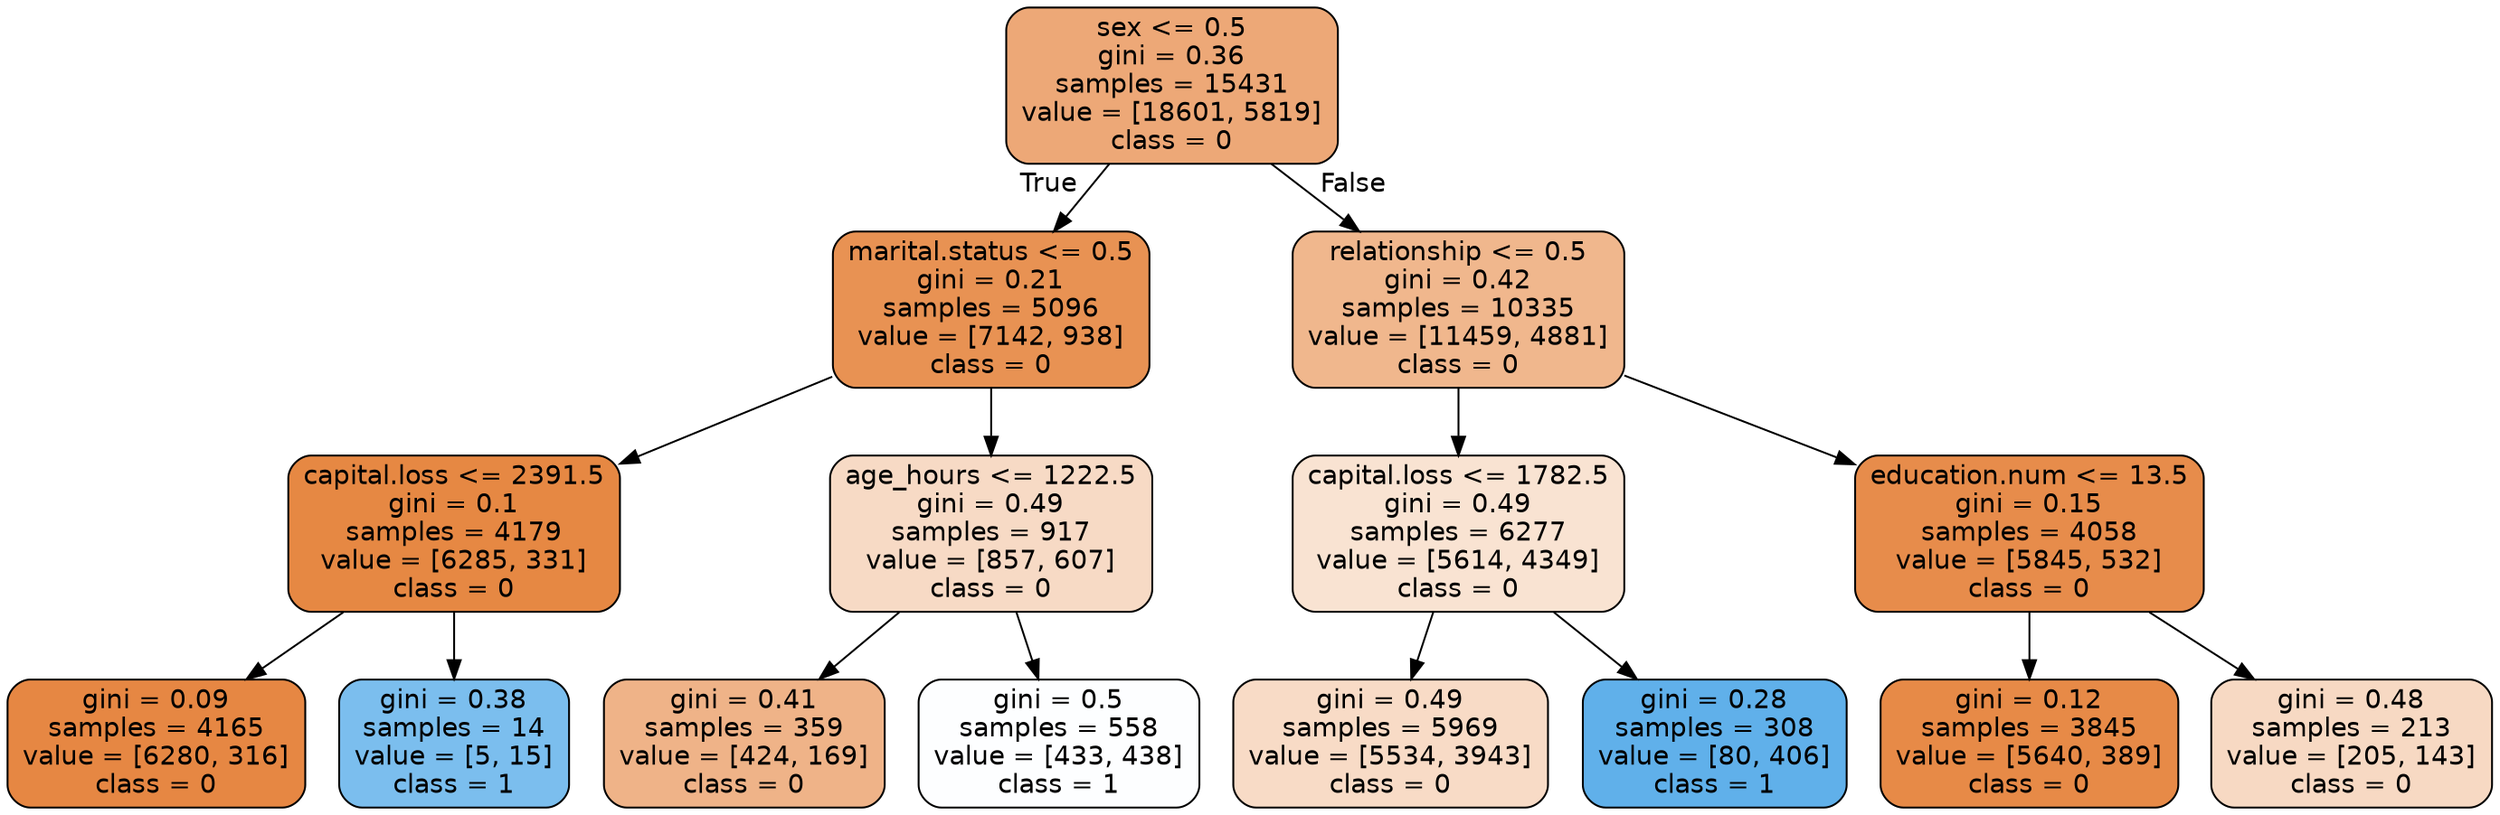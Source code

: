 digraph Tree {
node [shape=box, style="filled, rounded", color="black", fontname=helvetica] ;
edge [fontname=helvetica] ;
0 [label="sex <= 0.5\ngini = 0.36\nsamples = 15431\nvalue = [18601, 5819]\nclass = 0", fillcolor="#eda877"] ;
1 [label="marital.status <= 0.5\ngini = 0.21\nsamples = 5096\nvalue = [7142, 938]\nclass = 0", fillcolor="#e89253"] ;
0 -> 1 [labeldistance=2.5, labelangle=45, headlabel="True"] ;
2 [label="capital.loss <= 2391.5\ngini = 0.1\nsamples = 4179\nvalue = [6285, 331]\nclass = 0", fillcolor="#e68843"] ;
1 -> 2 ;
3 [label="gini = 0.09\nsamples = 4165\nvalue = [6280, 316]\nclass = 0", fillcolor="#e68743"] ;
2 -> 3 ;
4 [label="gini = 0.38\nsamples = 14\nvalue = [5, 15]\nclass = 1", fillcolor="#7bbeee"] ;
2 -> 4 ;
5 [label="age_hours <= 1222.5\ngini = 0.49\nsamples = 917\nvalue = [857, 607]\nclass = 0", fillcolor="#f7dac5"] ;
1 -> 5 ;
6 [label="gini = 0.41\nsamples = 359\nvalue = [424, 169]\nclass = 0", fillcolor="#efb388"] ;
5 -> 6 ;
7 [label="gini = 0.5\nsamples = 558\nvalue = [433, 438]\nclass = 1", fillcolor="#fdfeff"] ;
5 -> 7 ;
8 [label="relationship <= 0.5\ngini = 0.42\nsamples = 10335\nvalue = [11459, 4881]\nclass = 0", fillcolor="#f0b78d"] ;
0 -> 8 [labeldistance=2.5, labelangle=-45, headlabel="False"] ;
9 [label="capital.loss <= 1782.5\ngini = 0.49\nsamples = 6277\nvalue = [5614, 4349]\nclass = 0", fillcolor="#f9e3d2"] ;
8 -> 9 ;
10 [label="gini = 0.49\nsamples = 5969\nvalue = [5534, 3943]\nclass = 0", fillcolor="#f8dbc6"] ;
9 -> 10 ;
11 [label="gini = 0.28\nsamples = 308\nvalue = [80, 406]\nclass = 1", fillcolor="#60b0ea"] ;
9 -> 11 ;
12 [label="education.num <= 13.5\ngini = 0.15\nsamples = 4058\nvalue = [5845, 532]\nclass = 0", fillcolor="#e78c4b"] ;
8 -> 12 ;
13 [label="gini = 0.12\nsamples = 3845\nvalue = [5640, 389]\nclass = 0", fillcolor="#e78a47"] ;
12 -> 13 ;
14 [label="gini = 0.48\nsamples = 213\nvalue = [205, 143]\nclass = 0", fillcolor="#f7d9c3"] ;
12 -> 14 ;
}
